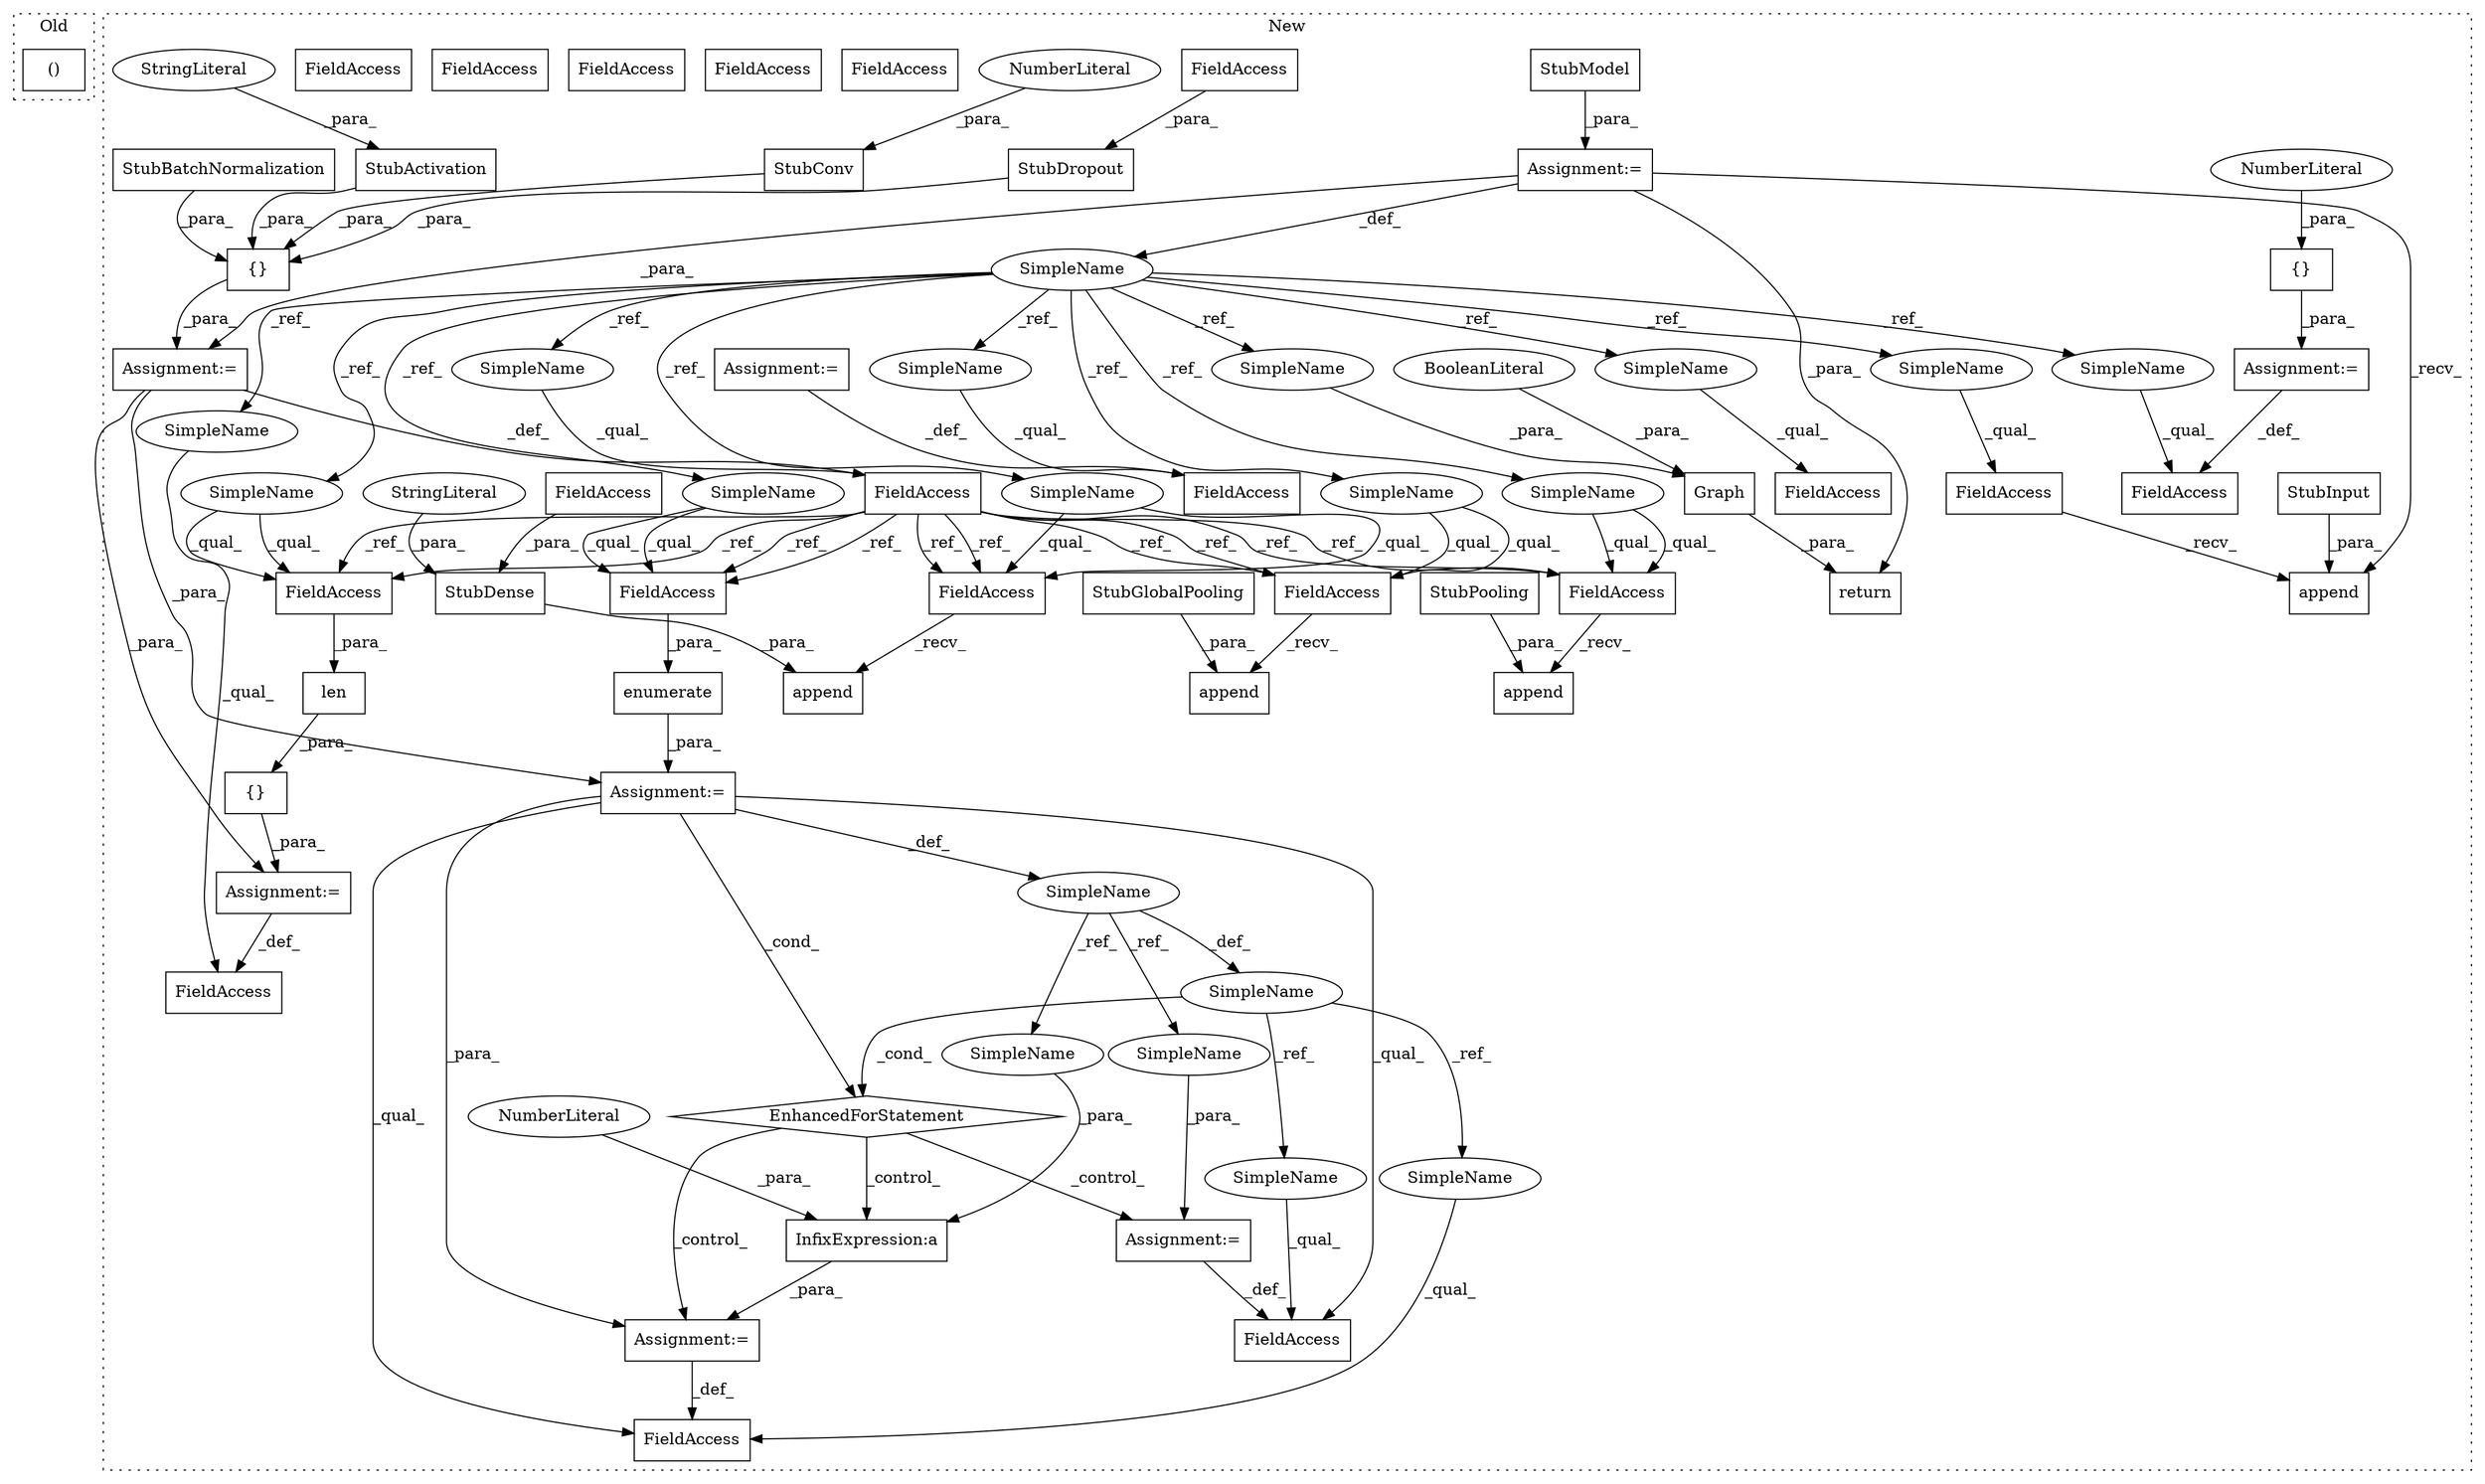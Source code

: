 digraph G {
subgraph cluster0 {
1 [label="()" a="106" s="2257" l="38" shape="box"];
label = "Old";
style="dotted";
}
subgraph cluster1 {
2 [label="StubDense" a="32" s="3197,3231" l="10,1" shape="box"];
3 [label="FieldAccess" a="22" s="3207" l="14" shape="box"];
4 [label="StringLiteral" a="45" s="3222" l="9" shape="ellipse"];
5 [label="append" a="32" s="3190,3232" l="7,1" shape="box"];
6 [label="{}" a="4" s="2872,2989" l="1,1" shape="box"];
7 [label="InfixExpression:a" a="27" s="3451" l="3" shape="box"];
8 [label="StubConv" a="32" s="2921,2948" l="9,1" shape="box"];
9 [label="{}" a="4" s="3270,3288" l="1,1" shape="box"];
10 [label="NumberLiteral" a="34" s="2942" l="1" shape="ellipse"];
11 [label="NumberLiteral" a="34" s="3454" l="1" shape="ellipse"];
12 [label="SimpleName" a="42" s="3366" l="5" shape="ellipse"];
13 [label="EnhancedForStatement" a="70" s="3295,3397" l="67,2" shape="diamond"];
14 [label="StubActivation" a="32" s="2898,2919" l="15,1" shape="box"];
15 [label="StubModel" a="32" s="2636" l="11" shape="box"];
16 [label="StringLiteral" a="45" s="2913" l="6" shape="ellipse"];
17 [label="Graph" a="32" s="3475,3492" l="6,1" shape="box"];
18 [label="BooleanLiteral" a="9" s="3487" l="5" shape="ellipse"];
19 [label="SimpleName" a="42" s="2630" l="5" shape="ellipse"];
20 [label="FieldAccess" a="22" s="2693" l="12" shape="box"];
21 [label="{}" a="4" s="2715,2717" l="1,1" shape="box"];
22 [label="NumberLiteral" a="34" s="2716" l="1" shape="ellipse"];
23 [label="len" a="32" s="3271,3287" l="4,1" shape="box"];
24 [label="FieldAccess" a="22" s="2653" l="17" shape="box"];
25 [label="FieldAccess" a="22" s="3407" l="11" shape="box"];
26 [label="FieldAccess" a="22" s="3432" l="12" shape="box"];
27 [label="FieldAccess" a="22" s="3177" l="12" shape="box"];
28 [label="FieldAccess" a="22" s="3239" l="13" shape="box"];
29 [label="FieldAccess" a="22" s="2849" l="12" shape="box"];
30 [label="FieldAccess" a="22" s="3070" l="12" shape="box"];
31 [label="FieldAccess" a="22" s="3384" l="12" shape="box"];
32 [label="FieldAccess" a="22" s="3128" l="12" shape="box"];
33 [label="FieldAccess" a="22" s="3275" l="12" shape="box"];
34 [label="FieldAccess" a="22" s="2724" l="12" shape="box"];
35 [label="FieldAccess" a="22" s="2849" l="12" shape="box"];
36 [label="StubBatchNormalization" a="32" s="2873" l="24" shape="box"];
37 [label="StubDropout" a="32" s="2950,2988" l="12,1" shape="box"];
38 [label="FieldAccess" a="22" s="2962" l="26" shape="box"];
39 [label="SimpleName" a="42" s="3352" l="5" shape="ellipse"];
40 [label="Assignment:=" a="7" s="3418" l="1" shape="box"];
41 [label="enumerate" a="32" s="3374,3396" l="10,1" shape="box"];
42 [label="Assignment:=" a="7" s="2635" l="1" shape="box"];
43 [label="Assignment:=" a="7" s="2861" l="2" shape="box"];
44 [label="Assignment:=" a="7" s="3295,3397" l="67,2" shape="box"];
45 [label="Assignment:=" a="7" s="3252" l="1" shape="box"];
46 [label="Assignment:=" a="7" s="3444" l="1" shape="box"];
47 [label="Assignment:=" a="7" s="2705" l="1" shape="box"];
48 [label="Assignment:=" a="7" s="2670" l="1" shape="box"];
49 [label="append" a="32" s="3141,3170" l="7,1" shape="box"];
50 [label="StubGlobalPooling" a="32" s="3148,3169" l="18,1" shape="box"];
51 [label="append" a="32" s="3083,3107" l="7,1" shape="box"];
52 [label="StubPooling" a="32" s="3090,3106" l="12,1" shape="box"];
53 [label="append" a="32" s="2737,2755" l="7,1" shape="box"];
54 [label="StubInput" a="32" s="2744" l="11" shape="box"];
55 [label="return" a="41" s="3468" l="7" shape="box"];
56 [label="SimpleName" a="42" s="2849" l="5" shape="ellipse"];
57 [label="SimpleName" a="42" s="2849" l="5" shape="ellipse"];
58 [label="SimpleName" a="42" s="2693" l="5" shape="ellipse"];
59 [label="SimpleName" a="42" s="2653" l="5" shape="ellipse"];
60 [label="SimpleName" a="42" s="3128" l="5" shape="ellipse"];
61 [label="SimpleName" a="42" s="3384" l="5" shape="ellipse"];
62 [label="SimpleName" a="42" s="3481" l="5" shape="ellipse"];
63 [label="SimpleName" a="42" s="3275" l="5" shape="ellipse"];
64 [label="SimpleName" a="42" s="3239" l="5" shape="ellipse"];
65 [label="SimpleName" a="42" s="2724" l="5" shape="ellipse"];
66 [label="SimpleName" a="42" s="3177" l="5" shape="ellipse"];
67 [label="SimpleName" a="42" s="3070" l="5" shape="ellipse"];
68 [label="SimpleName" a="42" s="3432" l="5" shape="ellipse"];
69 [label="SimpleName" a="42" s="3407" l="5" shape="ellipse"];
70 [label="FieldAccess" a="22" s="3177" l="12" shape="box"];
71 [label="FieldAccess" a="22" s="3128" l="12" shape="box"];
72 [label="FieldAccess" a="22" s="3070" l="12" shape="box"];
73 [label="FieldAccess" a="22" s="3384" l="12" shape="box"];
74 [label="FieldAccess" a="22" s="3275" l="12" shape="box"];
75 [label="SimpleName" a="42" s="3446" l="5" shape="ellipse"];
76 [label="SimpleName" a="42" s="3419" l="5" shape="ellipse"];
label = "New";
style="dotted";
}
2 -> 5 [label="_para_"];
3 -> 2 [label="_para_"];
4 -> 2 [label="_para_"];
6 -> 43 [label="_para_"];
7 -> 46 [label="_para_"];
8 -> 6 [label="_para_"];
9 -> 45 [label="_para_"];
10 -> 8 [label="_para_"];
11 -> 7 [label="_para_"];
12 -> 69 [label="_ref_"];
12 -> 13 [label="_cond_"];
12 -> 68 [label="_ref_"];
13 -> 7 [label="_control_"];
13 -> 40 [label="_control_"];
13 -> 46 [label="_control_"];
14 -> 6 [label="_para_"];
15 -> 42 [label="_para_"];
16 -> 14 [label="_para_"];
17 -> 55 [label="_para_"];
18 -> 17 [label="_para_"];
19 -> 63 [label="_ref_"];
19 -> 66 [label="_ref_"];
19 -> 60 [label="_ref_"];
19 -> 57 [label="_ref_"];
19 -> 67 [label="_ref_"];
19 -> 65 [label="_ref_"];
19 -> 56 [label="_ref_"];
19 -> 64 [label="_ref_"];
19 -> 58 [label="_ref_"];
19 -> 59 [label="_ref_"];
19 -> 61 [label="_ref_"];
19 -> 62 [label="_ref_"];
21 -> 47 [label="_para_"];
22 -> 21 [label="_para_"];
23 -> 9 [label="_para_"];
29 -> 72 [label="_ref_"];
29 -> 70 [label="_ref_"];
29 -> 71 [label="_ref_"];
29 -> 74 [label="_ref_"];
29 -> 73 [label="_ref_"];
29 -> 71 [label="_ref_"];
29 -> 73 [label="_ref_"];
29 -> 74 [label="_ref_"];
29 -> 72 [label="_ref_"];
29 -> 70 [label="_ref_"];
34 -> 53 [label="_recv_"];
36 -> 6 [label="_para_"];
37 -> 6 [label="_para_"];
38 -> 37 [label="_para_"];
39 -> 12 [label="_def_"];
39 -> 76 [label="_ref_"];
39 -> 75 [label="_ref_"];
40 -> 25 [label="_def_"];
41 -> 44 [label="_para_"];
42 -> 19 [label="_def_"];
42 -> 55 [label="_para_"];
42 -> 43 [label="_para_"];
42 -> 53 [label="_recv_"];
43 -> 29 [label="_def_"];
43 -> 44 [label="_para_"];
43 -> 45 [label="_para_"];
44 -> 26 [label="_qual_"];
44 -> 39 [label="_def_"];
44 -> 13 [label="_cond_"];
44 -> 25 [label="_qual_"];
44 -> 46 [label="_para_"];
45 -> 28 [label="_def_"];
46 -> 26 [label="_def_"];
47 -> 20 [label="_def_"];
48 -> 24 [label="_def_"];
50 -> 49 [label="_para_"];
52 -> 51 [label="_para_"];
54 -> 53 [label="_para_"];
56 -> 35 [label="_qual_"];
57 -> 29 [label="_qual_"];
58 -> 20 [label="_qual_"];
59 -> 24 [label="_qual_"];
60 -> 71 [label="_qual_"];
60 -> 71 [label="_qual_"];
61 -> 73 [label="_qual_"];
61 -> 73 [label="_qual_"];
62 -> 17 [label="_para_"];
63 -> 74 [label="_qual_"];
63 -> 74 [label="_qual_"];
64 -> 28 [label="_qual_"];
65 -> 34 [label="_qual_"];
66 -> 70 [label="_qual_"];
66 -> 70 [label="_qual_"];
67 -> 72 [label="_qual_"];
67 -> 72 [label="_qual_"];
68 -> 26 [label="_qual_"];
69 -> 25 [label="_qual_"];
70 -> 5 [label="_recv_"];
71 -> 49 [label="_recv_"];
72 -> 51 [label="_recv_"];
73 -> 41 [label="_para_"];
74 -> 23 [label="_para_"];
75 -> 7 [label="_para_"];
76 -> 40 [label="_para_"];
}